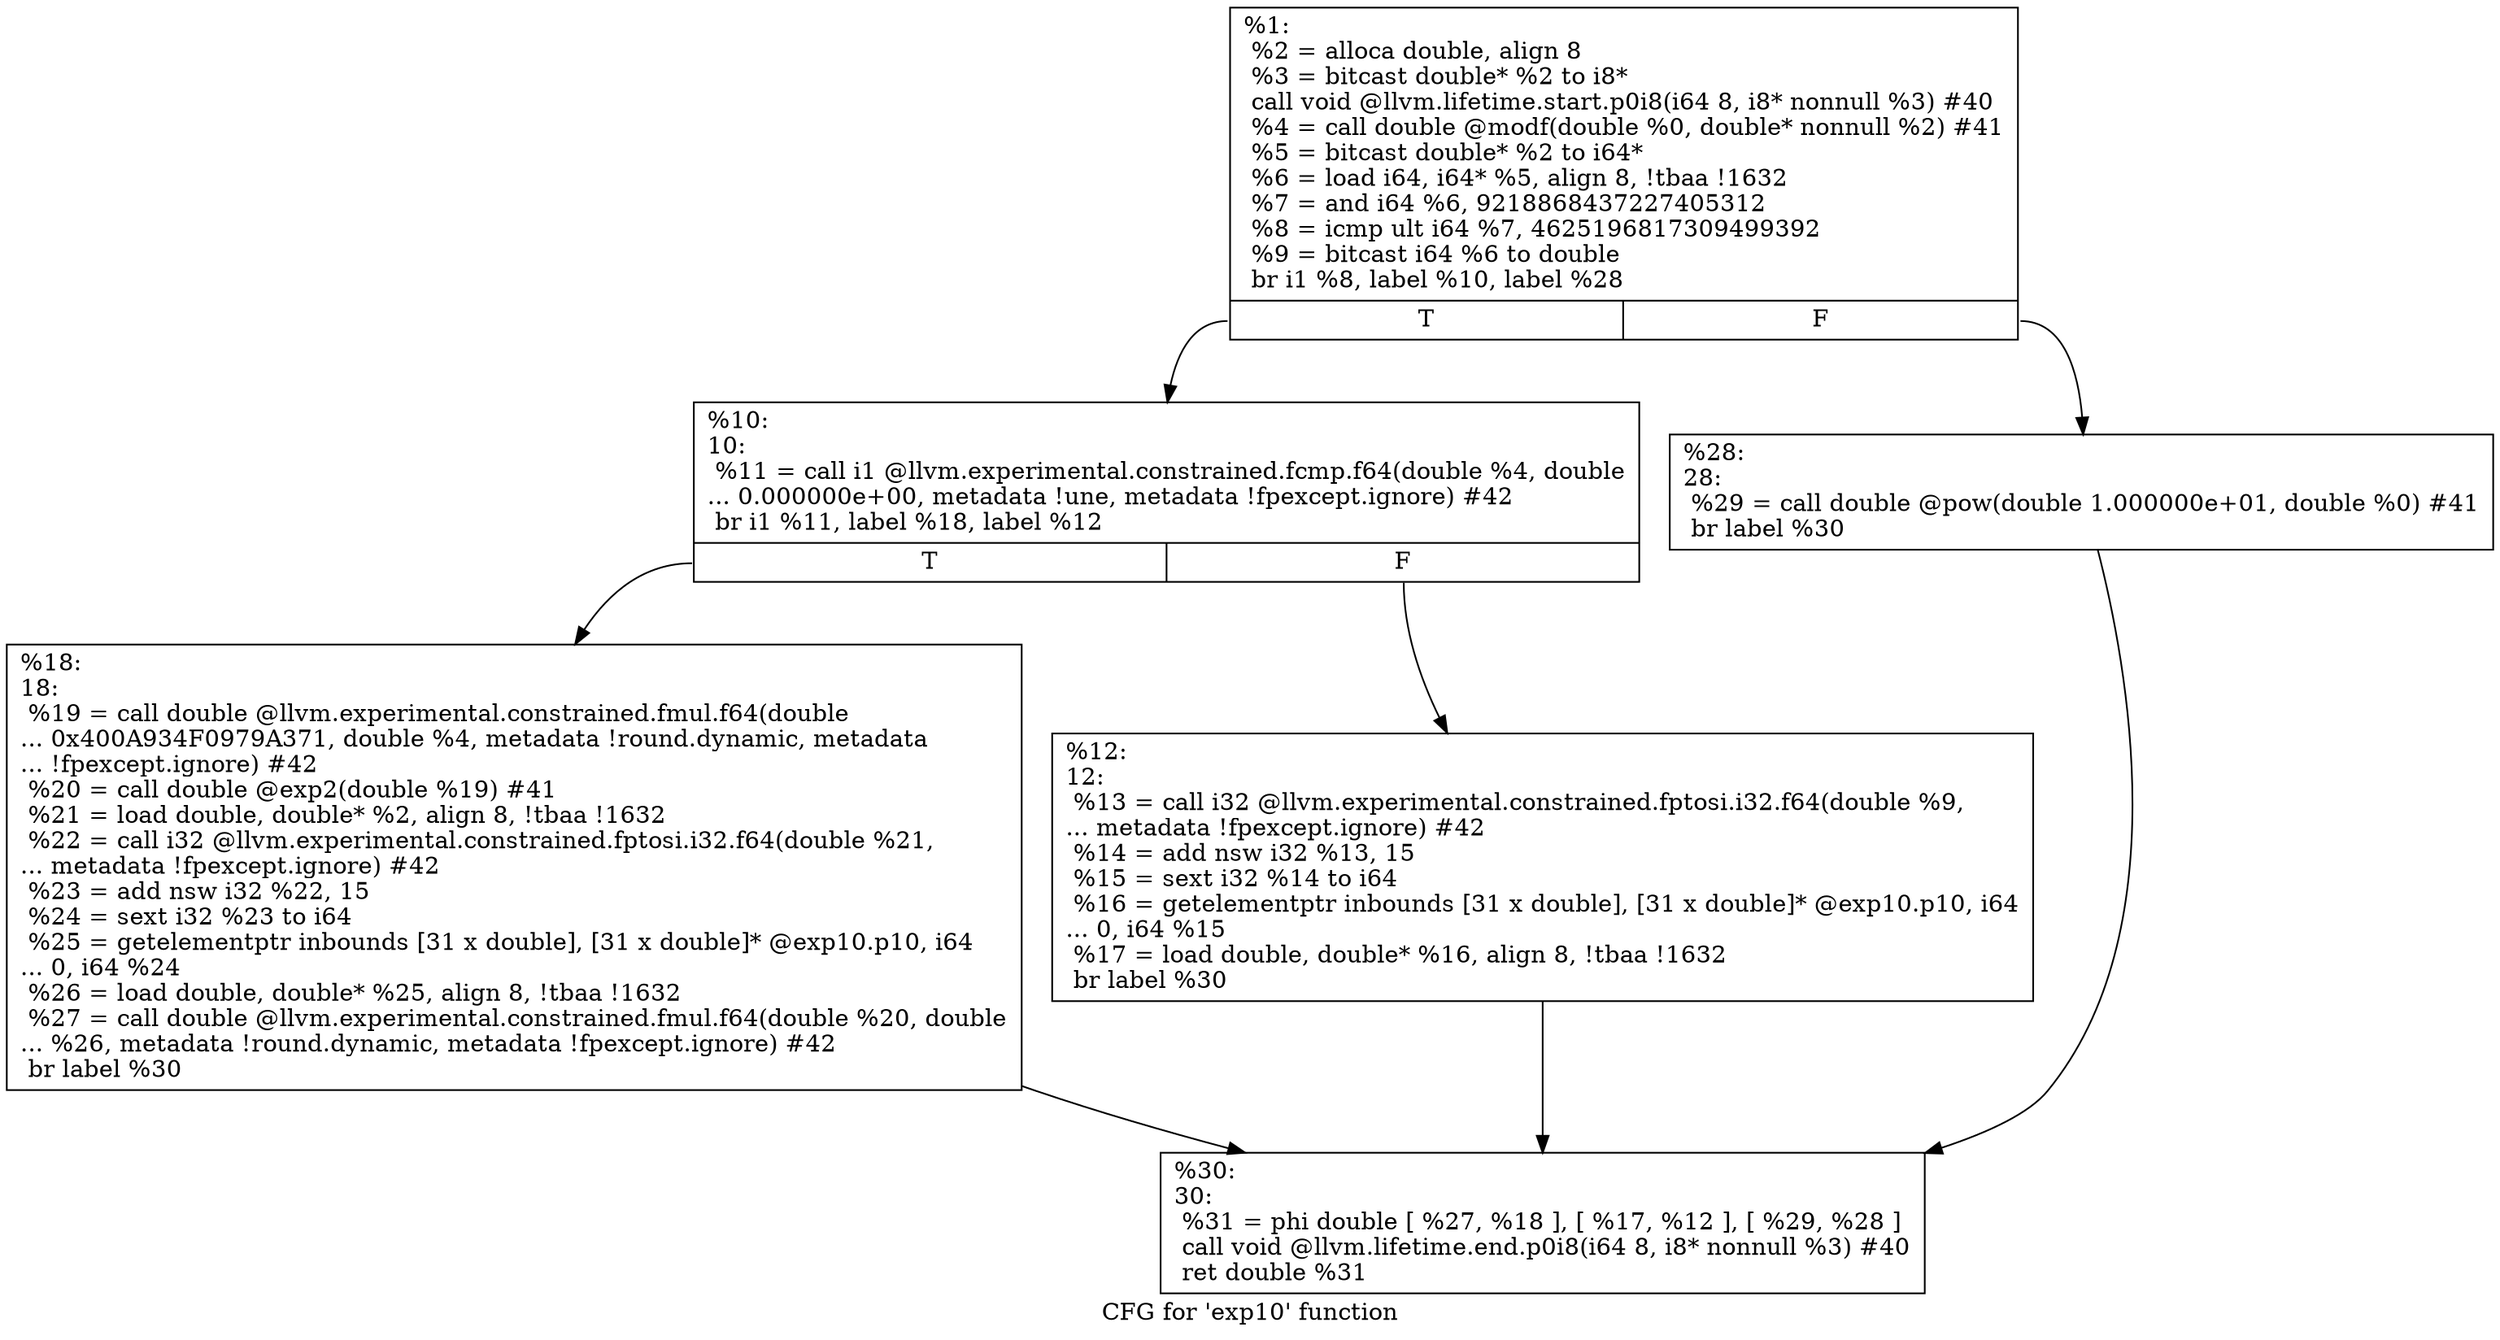 digraph "CFG for 'exp10' function" {
	label="CFG for 'exp10' function";

	Node0x1f80ba0 [shape=record,label="{%1:\l  %2 = alloca double, align 8\l  %3 = bitcast double* %2 to i8*\l  call void @llvm.lifetime.start.p0i8(i64 8, i8* nonnull %3) #40\l  %4 = call double @modf(double %0, double* nonnull %2) #41\l  %5 = bitcast double* %2 to i64*\l  %6 = load i64, i64* %5, align 8, !tbaa !1632\l  %7 = and i64 %6, 9218868437227405312\l  %8 = icmp ult i64 %7, 4625196817309499392\l  %9 = bitcast i64 %6 to double\l  br i1 %8, label %10, label %28\l|{<s0>T|<s1>F}}"];
	Node0x1f80ba0:s0 -> Node0x1f80d60;
	Node0x1f80ba0:s1 -> Node0x1f80e50;
	Node0x1f80d60 [shape=record,label="{%10:\l10:                                               \l  %11 = call i1 @llvm.experimental.constrained.fcmp.f64(double %4, double\l... 0.000000e+00, metadata !une, metadata !fpexcept.ignore) #42\l  br i1 %11, label %18, label %12\l|{<s0>T|<s1>F}}"];
	Node0x1f80d60:s0 -> Node0x1f80e00;
	Node0x1f80d60:s1 -> Node0x1f80db0;
	Node0x1f80db0 [shape=record,label="{%12:\l12:                                               \l  %13 = call i32 @llvm.experimental.constrained.fptosi.i32.f64(double %9,\l... metadata !fpexcept.ignore) #42\l  %14 = add nsw i32 %13, 15\l  %15 = sext i32 %14 to i64\l  %16 = getelementptr inbounds [31 x double], [31 x double]* @exp10.p10, i64\l... 0, i64 %15\l  %17 = load double, double* %16, align 8, !tbaa !1632\l  br label %30\l}"];
	Node0x1f80db0 -> Node0x1f80ea0;
	Node0x1f80e00 [shape=record,label="{%18:\l18:                                               \l  %19 = call double @llvm.experimental.constrained.fmul.f64(double\l... 0x400A934F0979A371, double %4, metadata !round.dynamic, metadata\l... !fpexcept.ignore) #42\l  %20 = call double @exp2(double %19) #41\l  %21 = load double, double* %2, align 8, !tbaa !1632\l  %22 = call i32 @llvm.experimental.constrained.fptosi.i32.f64(double %21,\l... metadata !fpexcept.ignore) #42\l  %23 = add nsw i32 %22, 15\l  %24 = sext i32 %23 to i64\l  %25 = getelementptr inbounds [31 x double], [31 x double]* @exp10.p10, i64\l... 0, i64 %24\l  %26 = load double, double* %25, align 8, !tbaa !1632\l  %27 = call double @llvm.experimental.constrained.fmul.f64(double %20, double\l... %26, metadata !round.dynamic, metadata !fpexcept.ignore) #42\l  br label %30\l}"];
	Node0x1f80e00 -> Node0x1f80ea0;
	Node0x1f80e50 [shape=record,label="{%28:\l28:                                               \l  %29 = call double @pow(double 1.000000e+01, double %0) #41\l  br label %30\l}"];
	Node0x1f80e50 -> Node0x1f80ea0;
	Node0x1f80ea0 [shape=record,label="{%30:\l30:                                               \l  %31 = phi double [ %27, %18 ], [ %17, %12 ], [ %29, %28 ]\l  call void @llvm.lifetime.end.p0i8(i64 8, i8* nonnull %3) #40\l  ret double %31\l}"];
}
